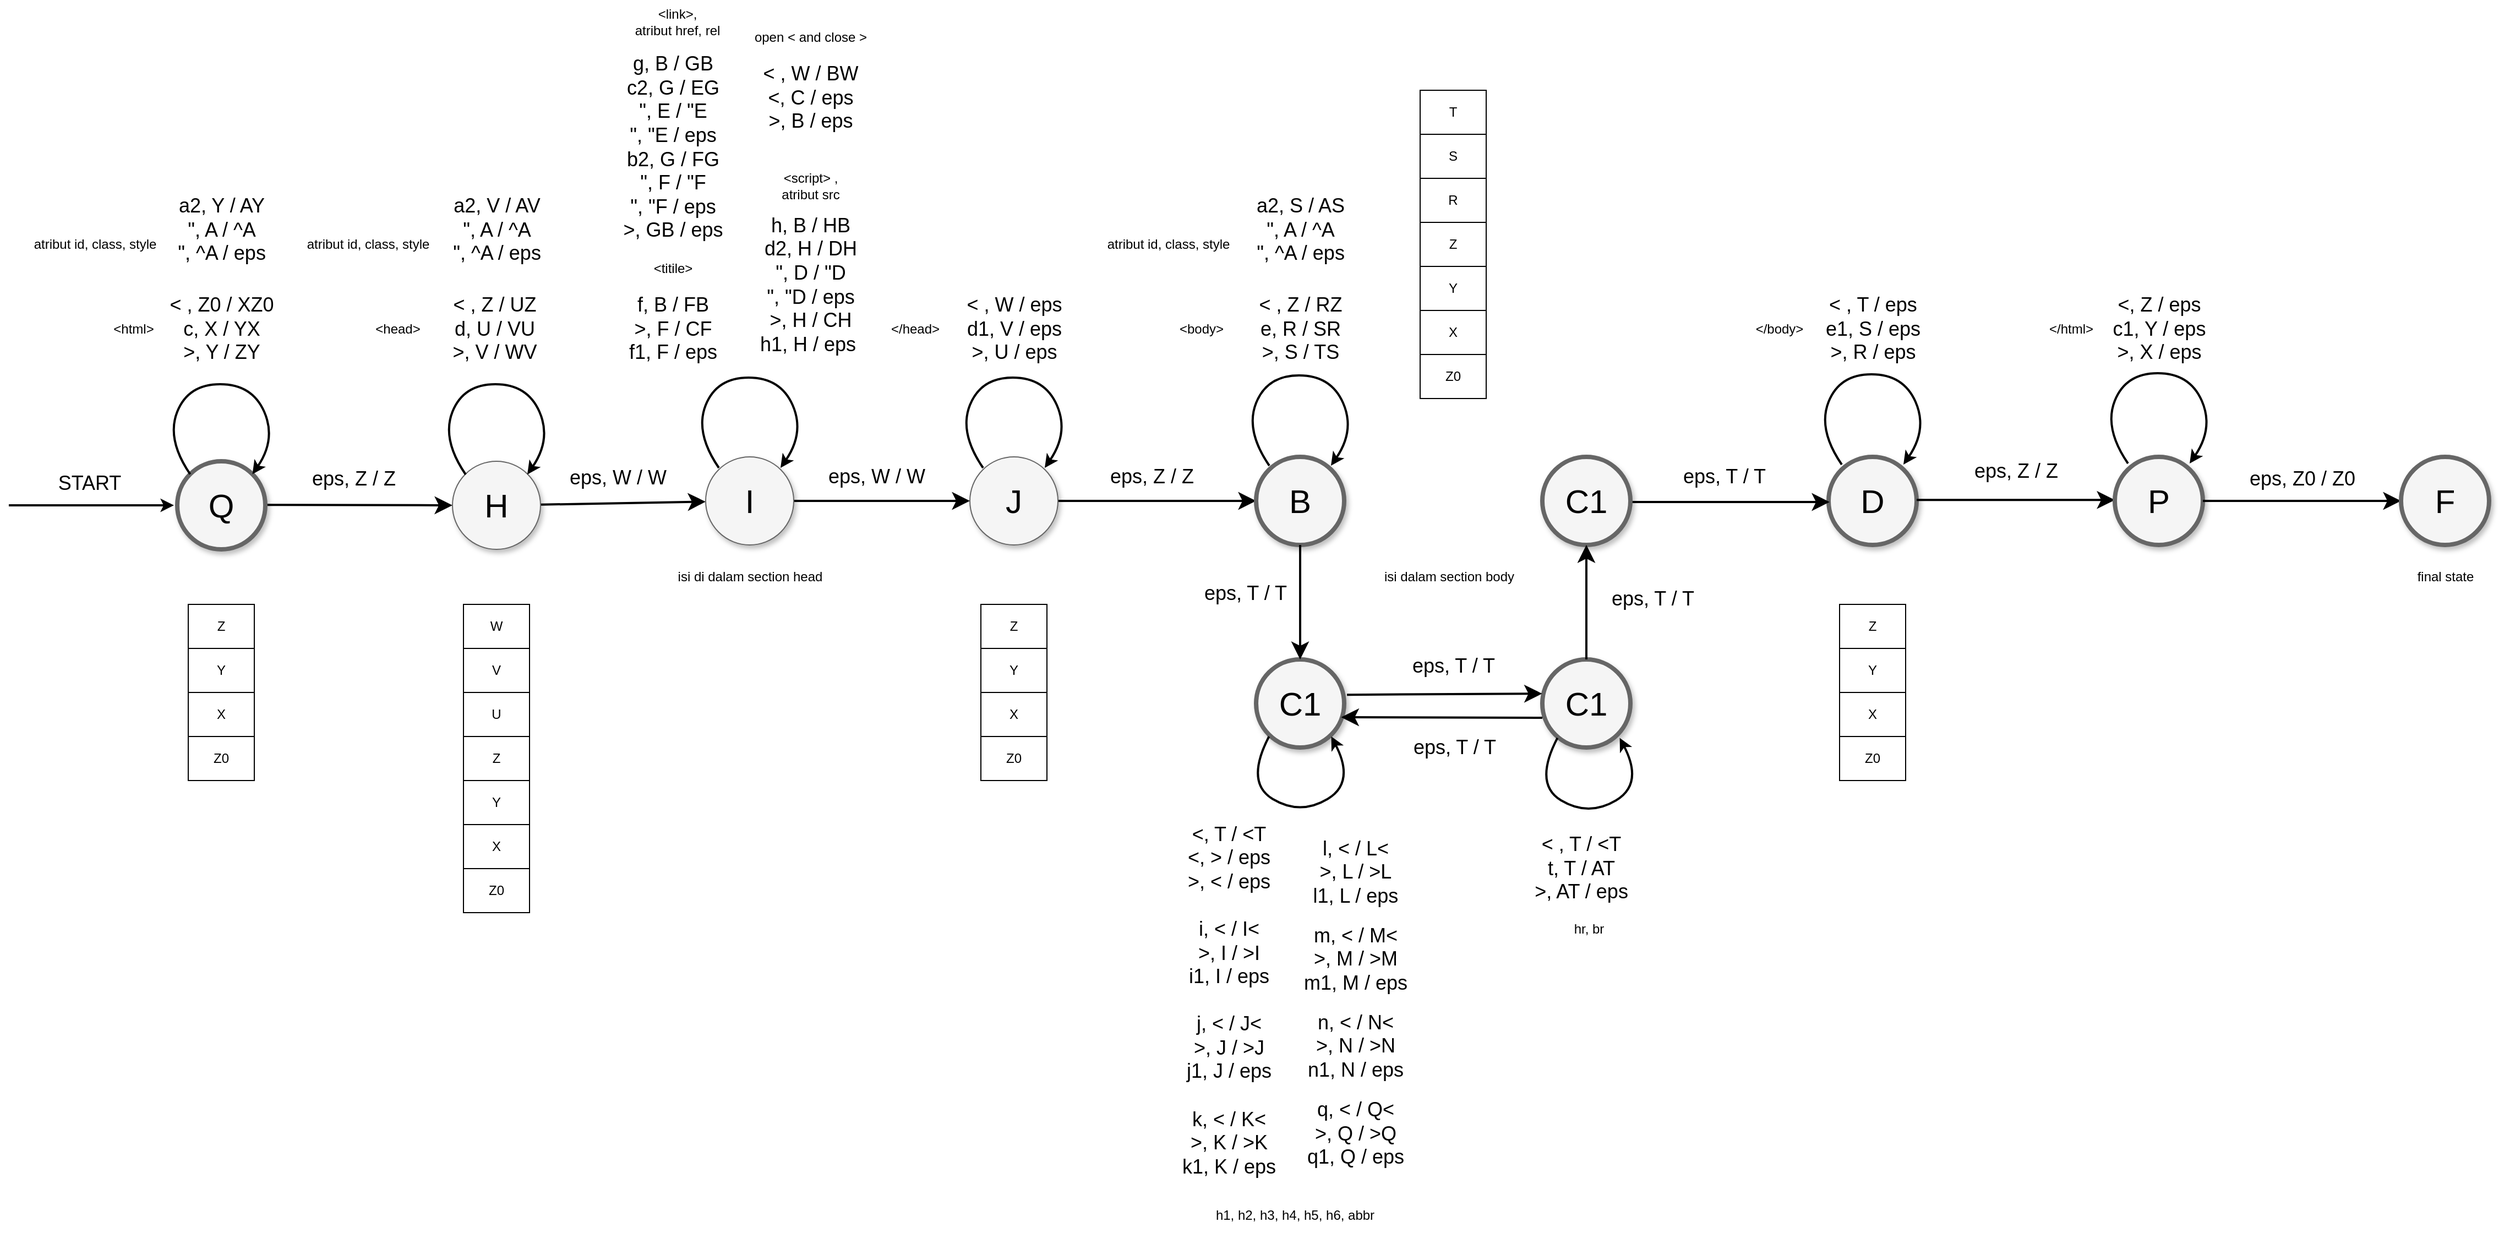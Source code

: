 <mxfile version="22.1.0" type="github">
  <diagram name="Page-1" id="ff44883e-f642-bcb2-894b-16b3d25a3f0b">
    <mxGraphModel dx="1750" dy="943" grid="1" gridSize="10" guides="1" tooltips="1" connect="1" arrows="1" fold="1" page="1" pageScale="1.5" pageWidth="1600" pageHeight="900" background="none" math="0" shadow="0">
      <root>
        <mxCell id="0" style=";html=1;" />
        <mxCell id="1" style=";html=1;" parent="0" />
        <mxCell id="f0bcc99304e6f5a-9" style="edgeStyle=none;curved=1;html=1;startSize=10;endArrow=classic;endFill=1;endSize=10;strokeColor=#000000;strokeWidth=2;fontSize=12;" parent="1" edge="1">
          <mxGeometry relative="1" as="geometry">
            <mxPoint x="250" y="609.6" as="sourcePoint" />
            <mxPoint x="420" y="610" as="targetPoint" />
          </mxGeometry>
        </mxCell>
        <mxCell id="f0bcc99304e6f5a-1" value="Q" style="ellipse;whiteSpace=wrap;html=1;rounded=0;shadow=1;strokeColor=#666666;strokeWidth=4;fontSize=30;align=center;fillColor=#f5f5f5;" parent="1" vertex="1">
          <mxGeometry x="170" y="570" width="80" height="80" as="geometry" />
        </mxCell>
        <mxCell id="f0bcc99304e6f5a-10" style="edgeStyle=none;curved=1;html=1;startSize=10;endFill=1;endSize=10;strokeWidth=2;fontSize=12;" parent="1" source="f0bcc99304e6f5a-2" target="f0bcc99304e6f5a-6" edge="1">
          <mxGeometry relative="1" as="geometry" />
        </mxCell>
        <mxCell id="f0bcc99304e6f5a-2" value="H" style="ellipse;whiteSpace=wrap;html=1;rounded=0;shadow=1;strokeColor=#666666;strokeWidth=1;fontSize=30;align=center;fillColor=#f5f5f5;" parent="1" vertex="1">
          <mxGeometry x="420" y="570" width="80" height="80" as="geometry" />
        </mxCell>
        <mxCell id="f0bcc99304e6f5a-15" style="edgeStyle=none;curved=1;html=1;startSize=10;endFill=1;endSize=10;strokeWidth=2;fontSize=12;" parent="1" source="f0bcc99304e6f5a-4" target="f0bcc99304e6f5a-8" edge="1">
          <mxGeometry relative="1" as="geometry" />
        </mxCell>
        <mxCell id="f0bcc99304e6f5a-4" value="J" style="ellipse;whiteSpace=wrap;html=1;rounded=0;shadow=1;strokeColor=#666666;strokeWidth=1;fontSize=30;align=center;fillColor=#f5f5f5;" parent="1" vertex="1">
          <mxGeometry x="890" y="566" width="80" height="80" as="geometry" />
        </mxCell>
        <mxCell id="f0bcc99304e6f5a-14" style="edgeStyle=none;curved=1;html=1;startSize=10;endFill=1;endSize=10;strokeWidth=2;fontSize=12;" parent="1" source="f0bcc99304e6f5a-6" target="f0bcc99304e6f5a-4" edge="1">
          <mxGeometry relative="1" as="geometry" />
        </mxCell>
        <mxCell id="f0bcc99304e6f5a-6" value="I" style="ellipse;whiteSpace=wrap;html=1;rounded=0;shadow=1;strokeColor=#666666;strokeWidth=1;fontSize=30;align=center;fillColor=#f5f5f5;" parent="1" vertex="1">
          <mxGeometry x="650" y="566" width="80" height="80" as="geometry" />
        </mxCell>
        <mxCell id="f0bcc99304e6f5a-8" value="B" style="ellipse;whiteSpace=wrap;html=1;rounded=0;shadow=1;strokeColor=#666666;strokeWidth=4;fontSize=30;align=center;fillColor=#f5f5f5;" parent="1" vertex="1">
          <mxGeometry x="1150" y="566" width="80" height="80" as="geometry" />
        </mxCell>
        <mxCell id="7lp6abT1Qti0XrOkf4eM-5" value="" style="endArrow=classic;html=1;rounded=0;strokeWidth=2;" parent="1" edge="1">
          <mxGeometry width="50" height="50" relative="1" as="geometry">
            <mxPoint x="17" y="610" as="sourcePoint" />
            <mxPoint x="167" y="610" as="targetPoint" />
          </mxGeometry>
        </mxCell>
        <mxCell id="7lp6abT1Qti0XrOkf4eM-7" value="START" style="text;html=1;align=center;verticalAlign=middle;resizable=0;points=[];autosize=1;strokeColor=none;fillColor=none;strokeWidth=6;perimeterSpacing=0;fontSize=18;" parent="1" vertex="1">
          <mxGeometry x="50" y="570" width="80" height="40" as="geometry" />
        </mxCell>
        <mxCell id="7lp6abT1Qti0XrOkf4eM-8" value="&amp;lt;html&amp;gt;" style="text;html=1;align=center;verticalAlign=middle;resizable=0;points=[];autosize=1;strokeColor=none;fillColor=none;" parent="1" vertex="1">
          <mxGeometry x="100" y="435" width="60" height="30" as="geometry" />
        </mxCell>
        <mxCell id="7lp6abT1Qti0XrOkf4eM-11" value="" style="curved=1;endArrow=classic;html=1;rounded=0;exitX=0;exitY=0;exitDx=0;exitDy=0;entryX=1;entryY=0;entryDx=0;entryDy=0;strokeWidth=2;" parent="1" source="f0bcc99304e6f5a-1" target="f0bcc99304e6f5a-1" edge="1">
          <mxGeometry width="50" height="50" relative="1" as="geometry">
            <mxPoint x="170" y="570" as="sourcePoint" />
            <mxPoint x="260" y="560" as="targetPoint" />
            <Array as="points">
              <mxPoint x="160" y="550" />
              <mxPoint x="180" y="500" />
              <mxPoint x="238" y="500" />
              <mxPoint x="260" y="550" />
            </Array>
          </mxGeometry>
        </mxCell>
        <mxCell id="7lp6abT1Qti0XrOkf4eM-12" value="&amp;lt; , Z0 / XZ0&lt;br style=&quot;font-size: 18px;&quot;&gt;c, X / YX&lt;br style=&quot;font-size: 18px;&quot;&gt;&amp;gt;, Y / ZY" style="text;html=1;align=center;verticalAlign=middle;resizable=0;points=[];autosize=1;strokeColor=none;fillColor=none;fontSize=18;strokeWidth=2;" parent="1" vertex="1">
          <mxGeometry x="150" y="410" width="120" height="80" as="geometry" />
        </mxCell>
        <mxCell id="7lp6abT1Qti0XrOkf4eM-13" value="eps, Z / Z" style="text;html=1;align=center;verticalAlign=middle;resizable=0;points=[];autosize=1;strokeColor=none;fillColor=none;strokeWidth=2;fontSize=18;" parent="1" vertex="1">
          <mxGeometry x="280" y="566" width="100" height="40" as="geometry" />
        </mxCell>
        <mxCell id="7lp6abT1Qti0XrOkf4eM-14" value="&amp;lt;head&amp;gt;" style="text;html=1;align=center;verticalAlign=middle;resizable=0;points=[];autosize=1;strokeColor=none;fillColor=none;" parent="1" vertex="1">
          <mxGeometry x="340" y="435" width="60" height="30" as="geometry" />
        </mxCell>
        <mxCell id="7lp6abT1Qti0XrOkf4eM-15" value="&amp;lt;/head&amp;gt;" style="text;html=1;align=center;verticalAlign=middle;resizable=0;points=[];autosize=1;strokeColor=none;fillColor=none;" parent="1" vertex="1">
          <mxGeometry x="805" y="435" width="70" height="30" as="geometry" />
        </mxCell>
        <mxCell id="7lp6abT1Qti0XrOkf4eM-16" value="isi di dalam section head" style="text;html=1;align=center;verticalAlign=middle;resizable=0;points=[];autosize=1;strokeColor=none;fillColor=none;" parent="1" vertex="1">
          <mxGeometry x="615" y="660" width="150" height="30" as="geometry" />
        </mxCell>
        <mxCell id="7lp6abT1Qti0XrOkf4eM-17" value="&amp;lt;body&amp;gt;" style="text;html=1;align=center;verticalAlign=middle;resizable=0;points=[];autosize=1;strokeColor=none;fillColor=none;" parent="1" vertex="1">
          <mxGeometry x="1070" y="435" width="60" height="30" as="geometry" />
        </mxCell>
        <mxCell id="7lp6abT1Qti0XrOkf4eM-18" value="C1" style="ellipse;whiteSpace=wrap;html=1;rounded=0;shadow=1;strokeColor=#666666;strokeWidth=4;fontSize=30;align=center;fillColor=#f5f5f5;" parent="1" vertex="1">
          <mxGeometry x="1150" y="750" width="80" height="80" as="geometry" />
        </mxCell>
        <mxCell id="7lp6abT1Qti0XrOkf4eM-19" style="edgeStyle=none;curved=1;html=1;startSize=10;endFill=1;endSize=10;strokeWidth=2;fontSize=12;exitX=0.5;exitY=1;exitDx=0;exitDy=0;" parent="1" edge="1" target="7lp6abT1Qti0XrOkf4eM-18" source="f0bcc99304e6f5a-8">
          <mxGeometry relative="1" as="geometry">
            <mxPoint x="1230" y="608.46" as="sourcePoint" />
            <mxPoint x="1410" y="608.46" as="targetPoint" />
          </mxGeometry>
        </mxCell>
        <mxCell id="7lp6abT1Qti0XrOkf4eM-20" value="isi dalam section body" style="text;html=1;align=center;verticalAlign=middle;resizable=0;points=[];autosize=1;strokeColor=none;fillColor=none;" parent="1" vertex="1">
          <mxGeometry x="1255" y="660" width="140" height="30" as="geometry" />
        </mxCell>
        <mxCell id="7lp6abT1Qti0XrOkf4eM-21" value="D" style="ellipse;whiteSpace=wrap;html=1;rounded=0;shadow=1;strokeColor=#666666;strokeWidth=4;fontSize=30;align=center;fillColor=#f5f5f5;" parent="1" vertex="1">
          <mxGeometry x="1670" y="566" width="80" height="80" as="geometry" />
        </mxCell>
        <mxCell id="7lp6abT1Qti0XrOkf4eM-22" style="edgeStyle=none;curved=1;html=1;startSize=10;endFill=1;endSize=10;strokeWidth=2;fontSize=12;" parent="1" edge="1">
          <mxGeometry relative="1" as="geometry">
            <mxPoint x="1491" y="607" as="sourcePoint" />
            <mxPoint x="1671" y="607" as="targetPoint" />
          </mxGeometry>
        </mxCell>
        <mxCell id="7lp6abT1Qti0XrOkf4eM-23" value="&amp;lt;/body&amp;gt;" style="text;html=1;align=center;verticalAlign=middle;resizable=0;points=[];autosize=1;strokeColor=none;fillColor=none;" parent="1" vertex="1">
          <mxGeometry x="1590" y="435" width="70" height="30" as="geometry" />
        </mxCell>
        <mxCell id="7lp6abT1Qti0XrOkf4eM-24" style="edgeStyle=none;curved=1;html=1;startSize=10;endFill=1;endSize=10;strokeWidth=2;fontSize=12;" parent="1" edge="1">
          <mxGeometry relative="1" as="geometry">
            <mxPoint x="1750" y="605.17" as="sourcePoint" />
            <mxPoint x="1930" y="605.17" as="targetPoint" />
          </mxGeometry>
        </mxCell>
        <mxCell id="7lp6abT1Qti0XrOkf4eM-25" value="P" style="ellipse;whiteSpace=wrap;html=1;rounded=0;shadow=1;strokeColor=#666666;strokeWidth=4;fontSize=30;align=center;fillColor=#f5f5f5;" parent="1" vertex="1">
          <mxGeometry x="1930" y="566" width="80" height="80" as="geometry" />
        </mxCell>
        <mxCell id="7lp6abT1Qti0XrOkf4eM-26" value="&amp;lt;/html&amp;gt;" style="text;html=1;align=center;verticalAlign=middle;resizable=0;points=[];autosize=1;strokeColor=none;fillColor=none;" parent="1" vertex="1">
          <mxGeometry x="1860" y="435" width="60" height="30" as="geometry" />
        </mxCell>
        <mxCell id="7lp6abT1Qti0XrOkf4eM-27" style="edgeStyle=none;curved=1;html=1;startSize=10;endFill=1;endSize=10;strokeWidth=2;fontSize=12;" parent="1" edge="1">
          <mxGeometry relative="1" as="geometry">
            <mxPoint x="2010" y="606" as="sourcePoint" />
            <mxPoint x="2190" y="606" as="targetPoint" />
          </mxGeometry>
        </mxCell>
        <mxCell id="7lp6abT1Qti0XrOkf4eM-28" value="F" style="ellipse;whiteSpace=wrap;html=1;rounded=0;shadow=1;strokeColor=#666666;strokeWidth=4;fontSize=30;align=center;fillColor=#f5f5f5;" parent="1" vertex="1">
          <mxGeometry x="2190" y="566" width="80" height="80" as="geometry" />
        </mxCell>
        <mxCell id="7lp6abT1Qti0XrOkf4eM-29" value="final state" style="text;html=1;align=center;verticalAlign=middle;resizable=0;points=[];autosize=1;strokeColor=none;fillColor=none;" parent="1" vertex="1">
          <mxGeometry x="2195" y="660" width="70" height="30" as="geometry" />
        </mxCell>
        <mxCell id="7lp6abT1Qti0XrOkf4eM-30" value="" style="curved=1;endArrow=classic;html=1;rounded=0;exitX=0;exitY=0;exitDx=0;exitDy=0;entryX=1;entryY=0;entryDx=0;entryDy=0;strokeWidth=2;" parent="1" edge="1">
          <mxGeometry width="50" height="50" relative="1" as="geometry">
            <mxPoint x="1942" y="572" as="sourcePoint" />
            <mxPoint x="1998" y="572" as="targetPoint" />
            <Array as="points">
              <mxPoint x="1920" y="540" />
              <mxPoint x="1940" y="490" />
              <mxPoint x="1998" y="490" />
              <mxPoint x="2020" y="540" />
            </Array>
          </mxGeometry>
        </mxCell>
        <mxCell id="7lp6abT1Qti0XrOkf4eM-31" value="&amp;lt;, Z / eps&lt;br&gt;c1, Y / eps&lt;br&gt;&amp;gt;, X / eps" style="text;html=1;align=center;verticalAlign=middle;resizable=0;points=[];autosize=1;strokeColor=none;fillColor=none;fontSize=18;strokeWidth=2;" parent="1" vertex="1">
          <mxGeometry x="1915" y="410" width="110" height="80" as="geometry" />
        </mxCell>
        <mxCell id="7lp6abT1Qti0XrOkf4eM-32" value="eps, Z0 / Z0" style="text;html=1;align=center;verticalAlign=middle;resizable=0;points=[];autosize=1;strokeColor=none;fillColor=none;strokeWidth=2;fontSize=18;" parent="1" vertex="1">
          <mxGeometry x="2040" y="566" width="120" height="40" as="geometry" />
        </mxCell>
        <mxCell id="7lp6abT1Qti0XrOkf4eM-33" value="" style="curved=1;endArrow=classic;html=1;rounded=0;exitX=0;exitY=0;exitDx=0;exitDy=0;entryX=1;entryY=0;entryDx=0;entryDy=0;strokeWidth=2;" parent="1" edge="1">
          <mxGeometry width="50" height="50" relative="1" as="geometry">
            <mxPoint x="432" y="582" as="sourcePoint" />
            <mxPoint x="488" y="582" as="targetPoint" />
            <Array as="points">
              <mxPoint x="410" y="550" />
              <mxPoint x="430" y="500" />
              <mxPoint x="488" y="500" />
              <mxPoint x="510" y="550" />
            </Array>
          </mxGeometry>
        </mxCell>
        <mxCell id="7lp6abT1Qti0XrOkf4eM-34" value="" style="curved=1;endArrow=classic;html=1;rounded=0;exitX=0;exitY=0;exitDx=0;exitDy=0;entryX=1;entryY=0;entryDx=0;entryDy=0;strokeWidth=2;" parent="1" edge="1">
          <mxGeometry width="50" height="50" relative="1" as="geometry">
            <mxPoint x="662" y="576" as="sourcePoint" />
            <mxPoint x="718" y="576" as="targetPoint" />
            <Array as="points">
              <mxPoint x="640" y="544" />
              <mxPoint x="660" y="494" />
              <mxPoint x="718" y="494" />
              <mxPoint x="740" y="544" />
            </Array>
          </mxGeometry>
        </mxCell>
        <mxCell id="7lp6abT1Qti0XrOkf4eM-35" value="" style="curved=1;endArrow=classic;html=1;rounded=0;exitX=0;exitY=0;exitDx=0;exitDy=0;entryX=1;entryY=0;entryDx=0;entryDy=0;strokeWidth=2;" parent="1" edge="1">
          <mxGeometry width="50" height="50" relative="1" as="geometry">
            <mxPoint x="902" y="576" as="sourcePoint" />
            <mxPoint x="958" y="576" as="targetPoint" />
            <Array as="points">
              <mxPoint x="880" y="544" />
              <mxPoint x="900" y="494" />
              <mxPoint x="958" y="494" />
              <mxPoint x="980" y="544" />
            </Array>
          </mxGeometry>
        </mxCell>
        <mxCell id="7lp6abT1Qti0XrOkf4eM-36" value="" style="curved=1;endArrow=classic;html=1;rounded=0;exitX=0;exitY=0;exitDx=0;exitDy=0;entryX=1;entryY=0;entryDx=0;entryDy=0;strokeWidth=2;" parent="1" edge="1">
          <mxGeometry width="50" height="50" relative="1" as="geometry">
            <mxPoint x="1162" y="574" as="sourcePoint" />
            <mxPoint x="1218" y="574" as="targetPoint" />
            <Array as="points">
              <mxPoint x="1140" y="542" />
              <mxPoint x="1160" y="492" />
              <mxPoint x="1218" y="492" />
              <mxPoint x="1240" y="542" />
            </Array>
          </mxGeometry>
        </mxCell>
        <mxCell id="7lp6abT1Qti0XrOkf4eM-37" value="" style="curved=1;endArrow=classic;html=1;rounded=0;strokeWidth=2;verticalAlign=middle;exitX=0;exitY=1;exitDx=0;exitDy=0;entryX=1;entryY=1;entryDx=0;entryDy=0;" parent="1" edge="1">
          <mxGeometry width="50" height="50" relative="1" as="geometry">
            <mxPoint x="1161.716" y="820.004" as="sourcePoint" />
            <mxPoint x="1218.284" y="820.004" as="targetPoint" />
            <Array as="points">
              <mxPoint x="1140" y="861.72" />
              <mxPoint x="1190" y="891.72" />
              <mxPoint x="1240" y="861.72" />
            </Array>
          </mxGeometry>
        </mxCell>
        <mxCell id="7lp6abT1Qti0XrOkf4eM-38" value="" style="curved=1;endArrow=classic;html=1;rounded=0;exitX=0;exitY=0;exitDx=0;exitDy=0;entryX=1;entryY=0;entryDx=0;entryDy=0;strokeWidth=2;" parent="1" edge="1">
          <mxGeometry width="50" height="50" relative="1" as="geometry">
            <mxPoint x="1682" y="573" as="sourcePoint" />
            <mxPoint x="1738" y="573" as="targetPoint" />
            <Array as="points">
              <mxPoint x="1660" y="541" />
              <mxPoint x="1680" y="491" />
              <mxPoint x="1738" y="491" />
              <mxPoint x="1760" y="541" />
            </Array>
          </mxGeometry>
        </mxCell>
        <mxCell id="7lp6abT1Qti0XrOkf4eM-39" value="&amp;lt; , Z / UZ&lt;br style=&quot;font-size: 18px;&quot;&gt;d, U / VU&lt;br style=&quot;font-size: 18px;&quot;&gt;&amp;gt;, V / WV" style="text;html=1;align=center;verticalAlign=middle;resizable=0;points=[];autosize=1;strokeColor=none;fillColor=none;fontSize=18;strokeWidth=2;" parent="1" vertex="1">
          <mxGeometry x="408" y="410" width="100" height="80" as="geometry" />
        </mxCell>
        <mxCell id="7lp6abT1Qti0XrOkf4eM-40" value="&amp;lt; , W / eps&lt;br style=&quot;border-color: var(--border-color);&quot;&gt;d1, V / eps&lt;br style=&quot;border-color: var(--border-color);&quot;&gt;&amp;gt;, U / eps" style="text;html=1;align=center;verticalAlign=middle;resizable=0;points=[];autosize=1;strokeColor=none;fillColor=none;fontSize=18;strokeWidth=2;" parent="1" vertex="1">
          <mxGeometry x="875" y="410" width="110" height="80" as="geometry" />
        </mxCell>
        <mxCell id="7lp6abT1Qti0XrOkf4eM-41" value="" style="shape=table;startSize=0;container=1;collapsible=0;childLayout=tableLayout;" parent="1" vertex="1">
          <mxGeometry x="180" y="700" width="60" height="160" as="geometry" />
        </mxCell>
        <mxCell id="7lp6abT1Qti0XrOkf4eM-42" value="" style="shape=tableRow;horizontal=0;startSize=0;swimlaneHead=0;swimlaneBody=0;strokeColor=inherit;top=0;left=0;bottom=0;right=0;collapsible=0;dropTarget=0;fillColor=none;points=[[0,0.5],[1,0.5]];portConstraint=eastwest;" parent="7lp6abT1Qti0XrOkf4eM-41" vertex="1">
          <mxGeometry width="60" height="40" as="geometry" />
        </mxCell>
        <mxCell id="7lp6abT1Qti0XrOkf4eM-43" value="Z" style="shape=partialRectangle;html=1;whiteSpace=wrap;connectable=0;strokeColor=inherit;overflow=hidden;fillColor=none;top=0;left=0;bottom=0;right=0;pointerEvents=1;" parent="7lp6abT1Qti0XrOkf4eM-42" vertex="1">
          <mxGeometry width="60" height="40" as="geometry">
            <mxRectangle width="60" height="40" as="alternateBounds" />
          </mxGeometry>
        </mxCell>
        <mxCell id="7lp6abT1Qti0XrOkf4eM-44" value="" style="shape=tableRow;horizontal=0;startSize=0;swimlaneHead=0;swimlaneBody=0;strokeColor=inherit;top=0;left=0;bottom=0;right=0;collapsible=0;dropTarget=0;fillColor=none;points=[[0,0.5],[1,0.5]];portConstraint=eastwest;" parent="7lp6abT1Qti0XrOkf4eM-41" vertex="1">
          <mxGeometry y="40" width="60" height="40" as="geometry" />
        </mxCell>
        <mxCell id="7lp6abT1Qti0XrOkf4eM-45" value="Y" style="shape=partialRectangle;html=1;whiteSpace=wrap;connectable=0;strokeColor=inherit;overflow=hidden;fillColor=none;top=0;left=0;bottom=0;right=0;pointerEvents=1;" parent="7lp6abT1Qti0XrOkf4eM-44" vertex="1">
          <mxGeometry width="60" height="40" as="geometry">
            <mxRectangle width="60" height="40" as="alternateBounds" />
          </mxGeometry>
        </mxCell>
        <mxCell id="7lp6abT1Qti0XrOkf4eM-46" value="" style="shape=tableRow;horizontal=0;startSize=0;swimlaneHead=0;swimlaneBody=0;strokeColor=inherit;top=0;left=0;bottom=0;right=0;collapsible=0;dropTarget=0;fillColor=none;points=[[0,0.5],[1,0.5]];portConstraint=eastwest;" parent="7lp6abT1Qti0XrOkf4eM-41" vertex="1">
          <mxGeometry y="80" width="60" height="40" as="geometry" />
        </mxCell>
        <mxCell id="7lp6abT1Qti0XrOkf4eM-47" value="X" style="shape=partialRectangle;html=1;whiteSpace=wrap;connectable=0;strokeColor=inherit;overflow=hidden;fillColor=none;top=0;left=0;bottom=0;right=0;pointerEvents=1;" parent="7lp6abT1Qti0XrOkf4eM-46" vertex="1">
          <mxGeometry width="60" height="40" as="geometry">
            <mxRectangle width="60" height="40" as="alternateBounds" />
          </mxGeometry>
        </mxCell>
        <mxCell id="7lp6abT1Qti0XrOkf4eM-48" value="" style="shape=tableRow;horizontal=0;startSize=0;swimlaneHead=0;swimlaneBody=0;strokeColor=inherit;top=0;left=0;bottom=0;right=0;collapsible=0;dropTarget=0;fillColor=none;points=[[0,0.5],[1,0.5]];portConstraint=eastwest;" parent="7lp6abT1Qti0XrOkf4eM-41" vertex="1">
          <mxGeometry y="120" width="60" height="40" as="geometry" />
        </mxCell>
        <mxCell id="7lp6abT1Qti0XrOkf4eM-49" value="Z0" style="shape=partialRectangle;html=1;whiteSpace=wrap;connectable=0;strokeColor=inherit;overflow=hidden;fillColor=none;top=0;left=0;bottom=0;right=0;pointerEvents=1;" parent="7lp6abT1Qti0XrOkf4eM-48" vertex="1">
          <mxGeometry width="60" height="40" as="geometry">
            <mxRectangle width="60" height="40" as="alternateBounds" />
          </mxGeometry>
        </mxCell>
        <mxCell id="7lp6abT1Qti0XrOkf4eM-50" value="" style="shape=table;startSize=0;container=1;collapsible=0;childLayout=tableLayout;" parent="1" vertex="1">
          <mxGeometry x="430" y="700" width="60" height="280" as="geometry" />
        </mxCell>
        <mxCell id="7lp6abT1Qti0XrOkf4eM-51" value="" style="shape=tableRow;horizontal=0;startSize=0;swimlaneHead=0;swimlaneBody=0;strokeColor=inherit;top=0;left=0;bottom=0;right=0;collapsible=0;dropTarget=0;fillColor=none;points=[[0,0.5],[1,0.5]];portConstraint=eastwest;" parent="7lp6abT1Qti0XrOkf4eM-50" vertex="1">
          <mxGeometry width="60" height="40" as="geometry" />
        </mxCell>
        <mxCell id="7lp6abT1Qti0XrOkf4eM-52" value="W" style="shape=partialRectangle;html=1;whiteSpace=wrap;connectable=0;strokeColor=inherit;overflow=hidden;fillColor=none;top=0;left=0;bottom=0;right=0;pointerEvents=1;" parent="7lp6abT1Qti0XrOkf4eM-51" vertex="1">
          <mxGeometry width="60" height="40" as="geometry">
            <mxRectangle width="60" height="40" as="alternateBounds" />
          </mxGeometry>
        </mxCell>
        <mxCell id="7lp6abT1Qti0XrOkf4eM-53" value="" style="shape=tableRow;horizontal=0;startSize=0;swimlaneHead=0;swimlaneBody=0;strokeColor=inherit;top=0;left=0;bottom=0;right=0;collapsible=0;dropTarget=0;fillColor=none;points=[[0,0.5],[1,0.5]];portConstraint=eastwest;" parent="7lp6abT1Qti0XrOkf4eM-50" vertex="1">
          <mxGeometry y="40" width="60" height="40" as="geometry" />
        </mxCell>
        <mxCell id="7lp6abT1Qti0XrOkf4eM-54" value="V" style="shape=partialRectangle;html=1;whiteSpace=wrap;connectable=0;strokeColor=inherit;overflow=hidden;fillColor=none;top=0;left=0;bottom=0;right=0;pointerEvents=1;" parent="7lp6abT1Qti0XrOkf4eM-53" vertex="1">
          <mxGeometry width="60" height="40" as="geometry">
            <mxRectangle width="60" height="40" as="alternateBounds" />
          </mxGeometry>
        </mxCell>
        <mxCell id="7lp6abT1Qti0XrOkf4eM-55" value="" style="shape=tableRow;horizontal=0;startSize=0;swimlaneHead=0;swimlaneBody=0;strokeColor=inherit;top=0;left=0;bottom=0;right=0;collapsible=0;dropTarget=0;fillColor=none;points=[[0,0.5],[1,0.5]];portConstraint=eastwest;" parent="7lp6abT1Qti0XrOkf4eM-50" vertex="1">
          <mxGeometry y="80" width="60" height="40" as="geometry" />
        </mxCell>
        <mxCell id="7lp6abT1Qti0XrOkf4eM-56" value="U" style="shape=partialRectangle;html=1;whiteSpace=wrap;connectable=0;strokeColor=inherit;overflow=hidden;fillColor=none;top=0;left=0;bottom=0;right=0;pointerEvents=1;" parent="7lp6abT1Qti0XrOkf4eM-55" vertex="1">
          <mxGeometry width="60" height="40" as="geometry">
            <mxRectangle width="60" height="40" as="alternateBounds" />
          </mxGeometry>
        </mxCell>
        <mxCell id="7lp6abT1Qti0XrOkf4eM-57" value="" style="shape=tableRow;horizontal=0;startSize=0;swimlaneHead=0;swimlaneBody=0;strokeColor=inherit;top=0;left=0;bottom=0;right=0;collapsible=0;dropTarget=0;fillColor=none;points=[[0,0.5],[1,0.5]];portConstraint=eastwest;" parent="7lp6abT1Qti0XrOkf4eM-50" vertex="1">
          <mxGeometry y="120" width="60" height="40" as="geometry" />
        </mxCell>
        <mxCell id="7lp6abT1Qti0XrOkf4eM-58" value="Z" style="shape=partialRectangle;html=1;whiteSpace=wrap;connectable=0;strokeColor=inherit;overflow=hidden;fillColor=none;top=0;left=0;bottom=0;right=0;pointerEvents=1;" parent="7lp6abT1Qti0XrOkf4eM-57" vertex="1">
          <mxGeometry width="60" height="40" as="geometry">
            <mxRectangle width="60" height="40" as="alternateBounds" />
          </mxGeometry>
        </mxCell>
        <mxCell id="7lp6abT1Qti0XrOkf4eM-59" value="" style="shape=tableRow;horizontal=0;startSize=0;swimlaneHead=0;swimlaneBody=0;strokeColor=inherit;top=0;left=0;bottom=0;right=0;collapsible=0;dropTarget=0;fillColor=none;points=[[0,0.5],[1,0.5]];portConstraint=eastwest;" parent="7lp6abT1Qti0XrOkf4eM-50" vertex="1">
          <mxGeometry y="160" width="60" height="40" as="geometry" />
        </mxCell>
        <mxCell id="7lp6abT1Qti0XrOkf4eM-60" value="Y" style="shape=partialRectangle;html=1;whiteSpace=wrap;connectable=0;strokeColor=inherit;overflow=hidden;fillColor=none;top=0;left=0;bottom=0;right=0;pointerEvents=1;" parent="7lp6abT1Qti0XrOkf4eM-59" vertex="1">
          <mxGeometry width="60" height="40" as="geometry">
            <mxRectangle width="60" height="40" as="alternateBounds" />
          </mxGeometry>
        </mxCell>
        <mxCell id="7lp6abT1Qti0XrOkf4eM-61" value="" style="shape=tableRow;horizontal=0;startSize=0;swimlaneHead=0;swimlaneBody=0;strokeColor=inherit;top=0;left=0;bottom=0;right=0;collapsible=0;dropTarget=0;fillColor=none;points=[[0,0.5],[1,0.5]];portConstraint=eastwest;" parent="7lp6abT1Qti0XrOkf4eM-50" vertex="1">
          <mxGeometry y="200" width="60" height="40" as="geometry" />
        </mxCell>
        <mxCell id="7lp6abT1Qti0XrOkf4eM-62" value="X" style="shape=partialRectangle;html=1;whiteSpace=wrap;connectable=0;strokeColor=inherit;overflow=hidden;fillColor=none;top=0;left=0;bottom=0;right=0;pointerEvents=1;" parent="7lp6abT1Qti0XrOkf4eM-61" vertex="1">
          <mxGeometry width="60" height="40" as="geometry">
            <mxRectangle width="60" height="40" as="alternateBounds" />
          </mxGeometry>
        </mxCell>
        <mxCell id="7lp6abT1Qti0XrOkf4eM-63" value="" style="shape=tableRow;horizontal=0;startSize=0;swimlaneHead=0;swimlaneBody=0;strokeColor=inherit;top=0;left=0;bottom=0;right=0;collapsible=0;dropTarget=0;fillColor=none;points=[[0,0.5],[1,0.5]];portConstraint=eastwest;" parent="7lp6abT1Qti0XrOkf4eM-50" vertex="1">
          <mxGeometry y="240" width="60" height="40" as="geometry" />
        </mxCell>
        <mxCell id="7lp6abT1Qti0XrOkf4eM-64" value="Z0" style="shape=partialRectangle;html=1;whiteSpace=wrap;connectable=0;strokeColor=inherit;overflow=hidden;fillColor=none;top=0;left=0;bottom=0;right=0;pointerEvents=1;" parent="7lp6abT1Qti0XrOkf4eM-63" vertex="1">
          <mxGeometry width="60" height="40" as="geometry">
            <mxRectangle width="60" height="40" as="alternateBounds" />
          </mxGeometry>
        </mxCell>
        <mxCell id="7lp6abT1Qti0XrOkf4eM-65" value="" style="shape=table;startSize=0;container=1;collapsible=0;childLayout=tableLayout;" parent="1" vertex="1">
          <mxGeometry x="900" y="700" width="60" height="160" as="geometry" />
        </mxCell>
        <mxCell id="7lp6abT1Qti0XrOkf4eM-66" value="" style="shape=tableRow;horizontal=0;startSize=0;swimlaneHead=0;swimlaneBody=0;strokeColor=inherit;top=0;left=0;bottom=0;right=0;collapsible=0;dropTarget=0;fillColor=none;points=[[0,0.5],[1,0.5]];portConstraint=eastwest;" parent="7lp6abT1Qti0XrOkf4eM-65" vertex="1">
          <mxGeometry width="60" height="40" as="geometry" />
        </mxCell>
        <mxCell id="7lp6abT1Qti0XrOkf4eM-67" value="Z" style="shape=partialRectangle;html=1;whiteSpace=wrap;connectable=0;strokeColor=inherit;overflow=hidden;fillColor=none;top=0;left=0;bottom=0;right=0;pointerEvents=1;" parent="7lp6abT1Qti0XrOkf4eM-66" vertex="1">
          <mxGeometry width="60" height="40" as="geometry">
            <mxRectangle width="60" height="40" as="alternateBounds" />
          </mxGeometry>
        </mxCell>
        <mxCell id="7lp6abT1Qti0XrOkf4eM-68" value="" style="shape=tableRow;horizontal=0;startSize=0;swimlaneHead=0;swimlaneBody=0;strokeColor=inherit;top=0;left=0;bottom=0;right=0;collapsible=0;dropTarget=0;fillColor=none;points=[[0,0.5],[1,0.5]];portConstraint=eastwest;" parent="7lp6abT1Qti0XrOkf4eM-65" vertex="1">
          <mxGeometry y="40" width="60" height="40" as="geometry" />
        </mxCell>
        <mxCell id="7lp6abT1Qti0XrOkf4eM-69" value="Y" style="shape=partialRectangle;html=1;whiteSpace=wrap;connectable=0;strokeColor=inherit;overflow=hidden;fillColor=none;top=0;left=0;bottom=0;right=0;pointerEvents=1;" parent="7lp6abT1Qti0XrOkf4eM-68" vertex="1">
          <mxGeometry width="60" height="40" as="geometry">
            <mxRectangle width="60" height="40" as="alternateBounds" />
          </mxGeometry>
        </mxCell>
        <mxCell id="7lp6abT1Qti0XrOkf4eM-70" value="" style="shape=tableRow;horizontal=0;startSize=0;swimlaneHead=0;swimlaneBody=0;strokeColor=inherit;top=0;left=0;bottom=0;right=0;collapsible=0;dropTarget=0;fillColor=none;points=[[0,0.5],[1,0.5]];portConstraint=eastwest;" parent="7lp6abT1Qti0XrOkf4eM-65" vertex="1">
          <mxGeometry y="80" width="60" height="40" as="geometry" />
        </mxCell>
        <mxCell id="7lp6abT1Qti0XrOkf4eM-71" value="X" style="shape=partialRectangle;html=1;whiteSpace=wrap;connectable=0;strokeColor=inherit;overflow=hidden;fillColor=none;top=0;left=0;bottom=0;right=0;pointerEvents=1;" parent="7lp6abT1Qti0XrOkf4eM-70" vertex="1">
          <mxGeometry width="60" height="40" as="geometry">
            <mxRectangle width="60" height="40" as="alternateBounds" />
          </mxGeometry>
        </mxCell>
        <mxCell id="7lp6abT1Qti0XrOkf4eM-72" value="" style="shape=tableRow;horizontal=0;startSize=0;swimlaneHead=0;swimlaneBody=0;strokeColor=inherit;top=0;left=0;bottom=0;right=0;collapsible=0;dropTarget=0;fillColor=none;points=[[0,0.5],[1,0.5]];portConstraint=eastwest;" parent="7lp6abT1Qti0XrOkf4eM-65" vertex="1">
          <mxGeometry y="120" width="60" height="40" as="geometry" />
        </mxCell>
        <mxCell id="7lp6abT1Qti0XrOkf4eM-73" value="Z0" style="shape=partialRectangle;html=1;whiteSpace=wrap;connectable=0;strokeColor=inherit;overflow=hidden;fillColor=none;top=0;left=0;bottom=0;right=0;pointerEvents=1;" parent="7lp6abT1Qti0XrOkf4eM-72" vertex="1">
          <mxGeometry width="60" height="40" as="geometry">
            <mxRectangle width="60" height="40" as="alternateBounds" />
          </mxGeometry>
        </mxCell>
        <mxCell id="7lp6abT1Qti0XrOkf4eM-74" value="eps, W / W" style="text;html=1;align=center;verticalAlign=middle;resizable=0;points=[];autosize=1;strokeColor=none;fillColor=none;strokeWidth=2;fontSize=18;" parent="1" vertex="1">
          <mxGeometry x="515" y="565" width="110" height="40" as="geometry" />
        </mxCell>
        <mxCell id="7lp6abT1Qti0XrOkf4eM-75" value="eps, W / W" style="text;html=1;align=center;verticalAlign=middle;resizable=0;points=[];autosize=1;strokeColor=none;fillColor=none;strokeWidth=2;fontSize=18;" parent="1" vertex="1">
          <mxGeometry x="750" y="564" width="110" height="40" as="geometry" />
        </mxCell>
        <mxCell id="7lp6abT1Qti0XrOkf4eM-76" value="eps, Z / Z" style="text;html=1;align=center;verticalAlign=middle;resizable=0;points=[];autosize=1;strokeColor=none;fillColor=none;strokeWidth=2;fontSize=18;" parent="1" vertex="1">
          <mxGeometry x="1005" y="564" width="100" height="40" as="geometry" />
        </mxCell>
        <mxCell id="7lp6abT1Qti0XrOkf4eM-77" value="&amp;lt; , Z / RZ&lt;br style=&quot;font-size: 18px;&quot;&gt;e, R / SR&lt;br style=&quot;font-size: 18px;&quot;&gt;&amp;gt;, S / TS" style="text;html=1;align=center;verticalAlign=middle;resizable=0;points=[];autosize=1;strokeColor=none;fillColor=none;fontSize=18;strokeWidth=2;" parent="1" vertex="1">
          <mxGeometry x="1140" y="410" width="100" height="80" as="geometry" />
        </mxCell>
        <mxCell id="7lp6abT1Qti0XrOkf4eM-95" value="" style="shape=table;startSize=0;container=1;collapsible=0;childLayout=tableLayout;" parent="1" vertex="1">
          <mxGeometry x="1680" y="700" width="60" height="160" as="geometry" />
        </mxCell>
        <mxCell id="7lp6abT1Qti0XrOkf4eM-96" value="" style="shape=tableRow;horizontal=0;startSize=0;swimlaneHead=0;swimlaneBody=0;strokeColor=inherit;top=0;left=0;bottom=0;right=0;collapsible=0;dropTarget=0;fillColor=none;points=[[0,0.5],[1,0.5]];portConstraint=eastwest;" parent="7lp6abT1Qti0XrOkf4eM-95" vertex="1">
          <mxGeometry width="60" height="40" as="geometry" />
        </mxCell>
        <mxCell id="7lp6abT1Qti0XrOkf4eM-97" value="Z" style="shape=partialRectangle;html=1;whiteSpace=wrap;connectable=0;strokeColor=inherit;overflow=hidden;fillColor=none;top=0;left=0;bottom=0;right=0;pointerEvents=1;" parent="7lp6abT1Qti0XrOkf4eM-96" vertex="1">
          <mxGeometry width="60" height="40" as="geometry">
            <mxRectangle width="60" height="40" as="alternateBounds" />
          </mxGeometry>
        </mxCell>
        <mxCell id="7lp6abT1Qti0XrOkf4eM-98" value="" style="shape=tableRow;horizontal=0;startSize=0;swimlaneHead=0;swimlaneBody=0;strokeColor=inherit;top=0;left=0;bottom=0;right=0;collapsible=0;dropTarget=0;fillColor=none;points=[[0,0.5],[1,0.5]];portConstraint=eastwest;" parent="7lp6abT1Qti0XrOkf4eM-95" vertex="1">
          <mxGeometry y="40" width="60" height="40" as="geometry" />
        </mxCell>
        <mxCell id="7lp6abT1Qti0XrOkf4eM-99" value="Y" style="shape=partialRectangle;html=1;whiteSpace=wrap;connectable=0;strokeColor=inherit;overflow=hidden;fillColor=none;top=0;left=0;bottom=0;right=0;pointerEvents=1;" parent="7lp6abT1Qti0XrOkf4eM-98" vertex="1">
          <mxGeometry width="60" height="40" as="geometry">
            <mxRectangle width="60" height="40" as="alternateBounds" />
          </mxGeometry>
        </mxCell>
        <mxCell id="7lp6abT1Qti0XrOkf4eM-100" value="" style="shape=tableRow;horizontal=0;startSize=0;swimlaneHead=0;swimlaneBody=0;strokeColor=inherit;top=0;left=0;bottom=0;right=0;collapsible=0;dropTarget=0;fillColor=none;points=[[0,0.5],[1,0.5]];portConstraint=eastwest;" parent="7lp6abT1Qti0XrOkf4eM-95" vertex="1">
          <mxGeometry y="80" width="60" height="40" as="geometry" />
        </mxCell>
        <mxCell id="7lp6abT1Qti0XrOkf4eM-101" value="X" style="shape=partialRectangle;html=1;whiteSpace=wrap;connectable=0;strokeColor=inherit;overflow=hidden;fillColor=none;top=0;left=0;bottom=0;right=0;pointerEvents=1;" parent="7lp6abT1Qti0XrOkf4eM-100" vertex="1">
          <mxGeometry width="60" height="40" as="geometry">
            <mxRectangle width="60" height="40" as="alternateBounds" />
          </mxGeometry>
        </mxCell>
        <mxCell id="7lp6abT1Qti0XrOkf4eM-102" value="" style="shape=tableRow;horizontal=0;startSize=0;swimlaneHead=0;swimlaneBody=0;strokeColor=inherit;top=0;left=0;bottom=0;right=0;collapsible=0;dropTarget=0;fillColor=none;points=[[0,0.5],[1,0.5]];portConstraint=eastwest;" parent="7lp6abT1Qti0XrOkf4eM-95" vertex="1">
          <mxGeometry y="120" width="60" height="40" as="geometry" />
        </mxCell>
        <mxCell id="7lp6abT1Qti0XrOkf4eM-103" value="Z0" style="shape=partialRectangle;html=1;whiteSpace=wrap;connectable=0;strokeColor=inherit;overflow=hidden;fillColor=none;top=0;left=0;bottom=0;right=0;pointerEvents=1;" parent="7lp6abT1Qti0XrOkf4eM-102" vertex="1">
          <mxGeometry width="60" height="40" as="geometry">
            <mxRectangle width="60" height="40" as="alternateBounds" />
          </mxGeometry>
        </mxCell>
        <mxCell id="7lp6abT1Qti0XrOkf4eM-104" value="&amp;lt; , T / eps&lt;br style=&quot;font-size: 18px;&quot;&gt;e1, S / eps&lt;br style=&quot;font-size: 18px;&quot;&gt;&amp;gt;, R / eps" style="text;html=1;align=center;verticalAlign=middle;resizable=0;points=[];autosize=1;strokeColor=none;fillColor=none;fontSize=18;strokeWidth=2;" parent="1" vertex="1">
          <mxGeometry x="1655" y="410" width="110" height="80" as="geometry" />
        </mxCell>
        <mxCell id="7lp6abT1Qti0XrOkf4eM-105" value="eps, T / T" style="text;html=1;align=center;verticalAlign=middle;resizable=0;points=[];autosize=1;strokeColor=none;fillColor=none;strokeWidth=2;fontSize=18;" parent="1" vertex="1">
          <mxGeometry x="1090" y="670" width="100" height="40" as="geometry" />
        </mxCell>
        <mxCell id="7lp6abT1Qti0XrOkf4eM-106" value="eps, T / T" style="text;html=1;align=center;verticalAlign=middle;resizable=0;points=[];autosize=1;strokeColor=none;fillColor=none;strokeWidth=2;fontSize=18;" parent="1" vertex="1">
          <mxGeometry x="1525" y="564" width="100" height="40" as="geometry" />
        </mxCell>
        <mxCell id="7lp6abT1Qti0XrOkf4eM-107" value="eps, Z / Z" style="text;html=1;align=center;verticalAlign=middle;resizable=0;points=[];autosize=1;strokeColor=none;fillColor=none;strokeWidth=2;fontSize=18;" parent="1" vertex="1">
          <mxGeometry x="1790" y="559" width="100" height="40" as="geometry" />
        </mxCell>
        <mxCell id="DuIOPw22OonsieKhJ5DC-1" value="a2, Y / AY&lt;br&gt;&quot;, A / ^A&lt;br&gt;&quot;, ^A / eps" style="text;html=1;align=center;verticalAlign=middle;resizable=0;points=[];autosize=1;strokeColor=none;fillColor=none;fontSize=18;strokeWidth=2;" vertex="1" parent="1">
          <mxGeometry x="160" y="320" width="100" height="80" as="geometry" />
        </mxCell>
        <mxCell id="DuIOPw22OonsieKhJ5DC-4" value="a2, V / AV&lt;br&gt;&quot;, A / ^A&lt;br&gt;&quot;, ^A / eps" style="text;html=1;align=center;verticalAlign=middle;resizable=0;points=[];autosize=1;strokeColor=none;fillColor=none;fontSize=18;strokeWidth=2;" vertex="1" parent="1">
          <mxGeometry x="410" y="320" width="100" height="80" as="geometry" />
        </mxCell>
        <mxCell id="DuIOPw22OonsieKhJ5DC-5" value="a2, S / AS&lt;br&gt;&quot;, A / ^A&lt;br&gt;&quot;, ^A / eps" style="text;html=1;align=center;verticalAlign=middle;resizable=0;points=[];autosize=1;strokeColor=none;fillColor=none;fontSize=18;strokeWidth=2;" vertex="1" parent="1">
          <mxGeometry x="1140" y="320" width="100" height="80" as="geometry" />
        </mxCell>
        <mxCell id="DuIOPw22OonsieKhJ5DC-6" value="atribut id, class, style" style="text;html=1;align=center;verticalAlign=middle;resizable=0;points=[];autosize=1;strokeColor=none;fillColor=none;" vertex="1" parent="1">
          <mxGeometry x="30" y="358" width="130" height="30" as="geometry" />
        </mxCell>
        <mxCell id="DuIOPw22OonsieKhJ5DC-7" value="atribut id, class, style" style="text;html=1;align=center;verticalAlign=middle;resizable=0;points=[];autosize=1;strokeColor=none;fillColor=none;" vertex="1" parent="1">
          <mxGeometry x="278" y="358" width="130" height="30" as="geometry" />
        </mxCell>
        <mxCell id="DuIOPw22OonsieKhJ5DC-8" value="atribut id, class, style" style="text;html=1;align=center;verticalAlign=middle;resizable=0;points=[];autosize=1;strokeColor=none;fillColor=none;" vertex="1" parent="1">
          <mxGeometry x="1005" y="358" width="130" height="30" as="geometry" />
        </mxCell>
        <mxCell id="DuIOPw22OonsieKhJ5DC-10" value="&amp;lt;, T / &amp;lt;T&lt;br&gt;&amp;lt;, &amp;gt; / eps&lt;br&gt;&amp;gt;, &amp;lt; / eps&lt;br&gt;&lt;br&gt;i, &amp;lt; / I&amp;lt;&lt;br&gt;&amp;gt;, I / &amp;gt;I&lt;br&gt;i1, I / eps&lt;br&gt;&lt;br&gt;j, &amp;lt; / J&amp;lt;&lt;br style=&quot;border-color: var(--border-color);&quot;&gt;&amp;gt;, J / &amp;gt;J&lt;br style=&quot;border-color: var(--border-color);&quot;&gt;j1, J / eps&lt;br&gt;&lt;br&gt;k, &amp;lt; / K&amp;lt;&lt;br style=&quot;border-color: var(--border-color);&quot;&gt;&amp;gt;, K / &amp;gt;K&lt;br style=&quot;border-color: var(--border-color);&quot;&gt;k1, K / eps" style="text;html=1;align=center;verticalAlign=middle;resizable=0;points=[];autosize=1;strokeColor=none;fillColor=none;fontSize=18;strokeWidth=2;" vertex="1" parent="1">
          <mxGeometry x="1070" y="890" width="110" height="340" as="geometry" />
        </mxCell>
        <mxCell id="DuIOPw22OonsieKhJ5DC-11" value="&lt;br style=&quot;border-color: var(--border-color); font-size: 18px;&quot;&gt;&lt;span style=&quot;font-size: 18px;&quot;&gt;l, &amp;lt; / L&amp;lt;&lt;br&gt;&amp;gt;, L / &amp;gt;L&lt;/span&gt;&lt;br style=&quot;border-color: var(--border-color); font-size: 18px;&quot;&gt;&lt;span style=&quot;font-size: 18px;&quot;&gt;l1, L / eps&lt;/span&gt;&lt;br style=&quot;border-color: var(--border-color); font-size: 18px;&quot;&gt;&lt;br style=&quot;border-color: var(--border-color); font-size: 18px;&quot;&gt;&lt;span style=&quot;font-size: 18px;&quot;&gt;m, &amp;lt; / M&amp;lt;&lt;/span&gt;&lt;br style=&quot;border-color: var(--border-color); font-size: 18px;&quot;&gt;&lt;span style=&quot;font-size: 18px;&quot;&gt;&amp;gt;, M / &amp;gt;M&lt;/span&gt;&lt;br style=&quot;border-color: var(--border-color); font-size: 18px;&quot;&gt;&lt;span style=&quot;font-size: 18px;&quot;&gt;m1, M / eps&lt;/span&gt;&lt;br style=&quot;border-color: var(--border-color); font-size: 18px;&quot;&gt;&lt;br style=&quot;border-color: var(--border-color); font-size: 18px;&quot;&gt;&lt;span style=&quot;font-size: 18px;&quot;&gt;n, &amp;lt; / N&amp;lt;&lt;/span&gt;&lt;br style=&quot;border-color: var(--border-color); font-size: 18px;&quot;&gt;&lt;span style=&quot;font-size: 18px;&quot;&gt;&amp;gt;, N / &amp;gt;N&lt;/span&gt;&lt;br style=&quot;border-color: var(--border-color); font-size: 18px;&quot;&gt;&lt;span style=&quot;font-size: 18px;&quot;&gt;n1, N / eps&lt;/span&gt;&lt;br style=&quot;border-color: var(--border-color); font-size: 18px;&quot;&gt;&lt;br style=&quot;border-color: var(--border-color); font-size: 18px;&quot;&gt;&lt;span style=&quot;font-size: 18px;&quot;&gt;q, &amp;lt; / Q&amp;lt;&lt;/span&gt;&lt;br style=&quot;border-color: var(--border-color); font-size: 18px;&quot;&gt;&lt;span style=&quot;font-size: 18px;&quot;&gt;&amp;gt;, Q / &amp;gt;Q&lt;/span&gt;&lt;br style=&quot;border-color: var(--border-color); font-size: 18px;&quot;&gt;&lt;span style=&quot;font-size: 18px;&quot;&gt;q1, Q / eps&lt;/span&gt;" style="text;html=1;align=center;verticalAlign=middle;resizable=0;points=[];autosize=1;strokeColor=none;fillColor=none;" vertex="1" parent="1">
          <mxGeometry x="1180" y="890" width="120" height="330" as="geometry" />
        </mxCell>
        <mxCell id="7lp6abT1Qti0XrOkf4eM-80" value="" style="shape=table;startSize=0;container=1;collapsible=0;childLayout=tableLayout;" parent="1" vertex="1">
          <mxGeometry x="1299" y="233" width="60" height="280" as="geometry" />
        </mxCell>
        <mxCell id="7lp6abT1Qti0XrOkf4eM-81" value="" style="shape=tableRow;horizontal=0;startSize=0;swimlaneHead=0;swimlaneBody=0;strokeColor=inherit;top=0;left=0;bottom=0;right=0;collapsible=0;dropTarget=0;fillColor=none;points=[[0,0.5],[1,0.5]];portConstraint=eastwest;" parent="7lp6abT1Qti0XrOkf4eM-80" vertex="1">
          <mxGeometry width="60" height="40" as="geometry" />
        </mxCell>
        <mxCell id="7lp6abT1Qti0XrOkf4eM-82" value="T" style="shape=partialRectangle;html=1;whiteSpace=wrap;connectable=0;strokeColor=inherit;overflow=hidden;fillColor=none;top=0;left=0;bottom=0;right=0;pointerEvents=1;" parent="7lp6abT1Qti0XrOkf4eM-81" vertex="1">
          <mxGeometry width="60" height="40" as="geometry">
            <mxRectangle width="60" height="40" as="alternateBounds" />
          </mxGeometry>
        </mxCell>
        <mxCell id="7lp6abT1Qti0XrOkf4eM-83" value="" style="shape=tableRow;horizontal=0;startSize=0;swimlaneHead=0;swimlaneBody=0;strokeColor=inherit;top=0;left=0;bottom=0;right=0;collapsible=0;dropTarget=0;fillColor=none;points=[[0,0.5],[1,0.5]];portConstraint=eastwest;" parent="7lp6abT1Qti0XrOkf4eM-80" vertex="1">
          <mxGeometry y="40" width="60" height="40" as="geometry" />
        </mxCell>
        <mxCell id="7lp6abT1Qti0XrOkf4eM-84" value="S" style="shape=partialRectangle;html=1;whiteSpace=wrap;connectable=0;strokeColor=inherit;overflow=hidden;fillColor=none;top=0;left=0;bottom=0;right=0;pointerEvents=1;" parent="7lp6abT1Qti0XrOkf4eM-83" vertex="1">
          <mxGeometry width="60" height="40" as="geometry">
            <mxRectangle width="60" height="40" as="alternateBounds" />
          </mxGeometry>
        </mxCell>
        <mxCell id="7lp6abT1Qti0XrOkf4eM-85" value="" style="shape=tableRow;horizontal=0;startSize=0;swimlaneHead=0;swimlaneBody=0;strokeColor=inherit;top=0;left=0;bottom=0;right=0;collapsible=0;dropTarget=0;fillColor=none;points=[[0,0.5],[1,0.5]];portConstraint=eastwest;" parent="7lp6abT1Qti0XrOkf4eM-80" vertex="1">
          <mxGeometry y="80" width="60" height="40" as="geometry" />
        </mxCell>
        <mxCell id="7lp6abT1Qti0XrOkf4eM-86" value="R" style="shape=partialRectangle;html=1;whiteSpace=wrap;connectable=0;strokeColor=inherit;overflow=hidden;fillColor=none;top=0;left=0;bottom=0;right=0;pointerEvents=1;" parent="7lp6abT1Qti0XrOkf4eM-85" vertex="1">
          <mxGeometry width="60" height="40" as="geometry">
            <mxRectangle width="60" height="40" as="alternateBounds" />
          </mxGeometry>
        </mxCell>
        <mxCell id="7lp6abT1Qti0XrOkf4eM-87" value="" style="shape=tableRow;horizontal=0;startSize=0;swimlaneHead=0;swimlaneBody=0;strokeColor=inherit;top=0;left=0;bottom=0;right=0;collapsible=0;dropTarget=0;fillColor=none;points=[[0,0.5],[1,0.5]];portConstraint=eastwest;" parent="7lp6abT1Qti0XrOkf4eM-80" vertex="1">
          <mxGeometry y="120" width="60" height="40" as="geometry" />
        </mxCell>
        <mxCell id="7lp6abT1Qti0XrOkf4eM-88" value="Z" style="shape=partialRectangle;html=1;whiteSpace=wrap;connectable=0;strokeColor=inherit;overflow=hidden;fillColor=none;top=0;left=0;bottom=0;right=0;pointerEvents=1;" parent="7lp6abT1Qti0XrOkf4eM-87" vertex="1">
          <mxGeometry width="60" height="40" as="geometry">
            <mxRectangle width="60" height="40" as="alternateBounds" />
          </mxGeometry>
        </mxCell>
        <mxCell id="7lp6abT1Qti0XrOkf4eM-89" value="" style="shape=tableRow;horizontal=0;startSize=0;swimlaneHead=0;swimlaneBody=0;strokeColor=inherit;top=0;left=0;bottom=0;right=0;collapsible=0;dropTarget=0;fillColor=none;points=[[0,0.5],[1,0.5]];portConstraint=eastwest;" parent="7lp6abT1Qti0XrOkf4eM-80" vertex="1">
          <mxGeometry y="160" width="60" height="40" as="geometry" />
        </mxCell>
        <mxCell id="7lp6abT1Qti0XrOkf4eM-90" value="Y" style="shape=partialRectangle;html=1;whiteSpace=wrap;connectable=0;strokeColor=inherit;overflow=hidden;fillColor=none;top=0;left=0;bottom=0;right=0;pointerEvents=1;" parent="7lp6abT1Qti0XrOkf4eM-89" vertex="1">
          <mxGeometry width="60" height="40" as="geometry">
            <mxRectangle width="60" height="40" as="alternateBounds" />
          </mxGeometry>
        </mxCell>
        <mxCell id="7lp6abT1Qti0XrOkf4eM-91" value="" style="shape=tableRow;horizontal=0;startSize=0;swimlaneHead=0;swimlaneBody=0;strokeColor=inherit;top=0;left=0;bottom=0;right=0;collapsible=0;dropTarget=0;fillColor=none;points=[[0,0.5],[1,0.5]];portConstraint=eastwest;" parent="7lp6abT1Qti0XrOkf4eM-80" vertex="1">
          <mxGeometry y="200" width="60" height="40" as="geometry" />
        </mxCell>
        <mxCell id="7lp6abT1Qti0XrOkf4eM-92" value="X" style="shape=partialRectangle;html=1;whiteSpace=wrap;connectable=0;strokeColor=inherit;overflow=hidden;fillColor=none;top=0;left=0;bottom=0;right=0;pointerEvents=1;" parent="7lp6abT1Qti0XrOkf4eM-91" vertex="1">
          <mxGeometry width="60" height="40" as="geometry">
            <mxRectangle width="60" height="40" as="alternateBounds" />
          </mxGeometry>
        </mxCell>
        <mxCell id="7lp6abT1Qti0XrOkf4eM-93" value="" style="shape=tableRow;horizontal=0;startSize=0;swimlaneHead=0;swimlaneBody=0;strokeColor=inherit;top=0;left=0;bottom=0;right=0;collapsible=0;dropTarget=0;fillColor=none;points=[[0,0.5],[1,0.5]];portConstraint=eastwest;" parent="7lp6abT1Qti0XrOkf4eM-80" vertex="1">
          <mxGeometry y="240" width="60" height="40" as="geometry" />
        </mxCell>
        <mxCell id="7lp6abT1Qti0XrOkf4eM-94" value="Z0" style="shape=partialRectangle;html=1;whiteSpace=wrap;connectable=0;strokeColor=inherit;overflow=hidden;fillColor=none;top=0;left=0;bottom=0;right=0;pointerEvents=1;" parent="7lp6abT1Qti0XrOkf4eM-93" vertex="1">
          <mxGeometry width="60" height="40" as="geometry">
            <mxRectangle width="60" height="40" as="alternateBounds" />
          </mxGeometry>
        </mxCell>
        <mxCell id="DuIOPw22OonsieKhJ5DC-13" value="C1" style="ellipse;whiteSpace=wrap;html=1;rounded=0;shadow=1;strokeColor=#666666;strokeWidth=4;fontSize=30;align=center;fillColor=#f5f5f5;" vertex="1" parent="1">
          <mxGeometry x="1410" y="750" width="80" height="80" as="geometry" />
        </mxCell>
        <mxCell id="DuIOPw22OonsieKhJ5DC-14" style="edgeStyle=none;curved=1;html=1;startSize=10;endFill=1;endSize=10;strokeWidth=2;fontSize=12;entryX=-0.003;entryY=0.388;entryDx=0;entryDy=0;exitX=1.032;exitY=0.401;exitDx=0;exitDy=0;exitPerimeter=0;entryPerimeter=0;" edge="1" parent="1" source="7lp6abT1Qti0XrOkf4eM-18" target="DuIOPw22OonsieKhJ5DC-13">
          <mxGeometry relative="1" as="geometry">
            <mxPoint x="1230" y="789.33" as="sourcePoint" />
            <mxPoint x="1410" y="789.33" as="targetPoint" />
          </mxGeometry>
        </mxCell>
        <mxCell id="DuIOPw22OonsieKhJ5DC-15" value="eps, T / T" style="text;html=1;align=center;verticalAlign=middle;resizable=0;points=[];autosize=1;strokeColor=none;fillColor=none;strokeWidth=2;fontSize=18;" vertex="1" parent="1">
          <mxGeometry x="1279" y="736" width="100" height="40" as="geometry" />
        </mxCell>
        <mxCell id="DuIOPw22OonsieKhJ5DC-16" value="" style="endArrow=classic;html=1;rounded=0;entryX=0.965;entryY=0.694;entryDx=0;entryDy=0;entryPerimeter=0;strokeWidth=2;endSize=10;startSize=10;" edge="1" parent="1">
          <mxGeometry width="50" height="50" relative="1" as="geometry">
            <mxPoint x="1410" y="803" as="sourcePoint" />
            <mxPoint x="1227.2" y="802.52" as="targetPoint" />
          </mxGeometry>
        </mxCell>
        <mxCell id="DuIOPw22OonsieKhJ5DC-17" value="eps, T / T" style="text;html=1;align=center;verticalAlign=middle;resizable=0;points=[];autosize=1;strokeColor=none;fillColor=none;strokeWidth=2;fontSize=18;" vertex="1" parent="1">
          <mxGeometry x="1280" y="810" width="100" height="40" as="geometry" />
        </mxCell>
        <mxCell id="DuIOPw22OonsieKhJ5DC-18" value="C1" style="ellipse;whiteSpace=wrap;html=1;rounded=0;shadow=1;strokeColor=#666666;strokeWidth=4;fontSize=30;align=center;fillColor=#f5f5f5;" vertex="1" parent="1">
          <mxGeometry x="1410" y="566" width="80" height="80" as="geometry" />
        </mxCell>
        <mxCell id="DuIOPw22OonsieKhJ5DC-19" value="" style="endArrow=classic;html=1;rounded=0;entryX=0.5;entryY=1;entryDx=0;entryDy=0;exitX=0.5;exitY=0;exitDx=0;exitDy=0;strokeWidth=2;endSize=10;startSize=10;" edge="1" parent="1" source="DuIOPw22OonsieKhJ5DC-13" target="DuIOPw22OonsieKhJ5DC-18">
          <mxGeometry width="50" height="50" relative="1" as="geometry">
            <mxPoint x="1630" y="880" as="sourcePoint" />
            <mxPoint x="1680" y="830" as="targetPoint" />
          </mxGeometry>
        </mxCell>
        <mxCell id="DuIOPw22OonsieKhJ5DC-20" value="eps, T / T" style="text;html=1;align=center;verticalAlign=middle;resizable=0;points=[];autosize=1;strokeColor=none;fillColor=none;strokeWidth=2;fontSize=18;" vertex="1" parent="1">
          <mxGeometry x="1460" y="675" width="100" height="40" as="geometry" />
        </mxCell>
        <mxCell id="DuIOPw22OonsieKhJ5DC-23" value="h1, h2, h3, h4, h5, h6, abbr" style="text;html=1;align=center;verticalAlign=middle;resizable=0;points=[];autosize=1;strokeColor=none;fillColor=none;" vertex="1" parent="1">
          <mxGeometry x="1100" y="1240" width="170" height="30" as="geometry" />
        </mxCell>
        <mxCell id="DuIOPw22OonsieKhJ5DC-24" value="f, B / FB&lt;br&gt;&amp;gt;, F / CF&lt;br&gt;f1, F / eps" style="text;html=1;align=center;verticalAlign=middle;resizable=0;points=[];autosize=1;strokeColor=none;fillColor=none;fontSize=18;strokeWidth=2;" vertex="1" parent="1">
          <mxGeometry x="570" y="410" width="100" height="80" as="geometry" />
        </mxCell>
        <mxCell id="DuIOPw22OonsieKhJ5DC-25" value="&amp;lt;titile&amp;gt;" style="text;html=1;align=center;verticalAlign=middle;resizable=0;points=[];autosize=1;strokeColor=none;fillColor=none;" vertex="1" parent="1">
          <mxGeometry x="590" y="380" width="60" height="30" as="geometry" />
        </mxCell>
        <mxCell id="DuIOPw22OonsieKhJ5DC-26" value="h, B / HB&lt;br&gt;d2, H / DH&lt;br&gt;&quot;, D / &quot;D&lt;br&gt;&quot;, &quot;D / eps&lt;br&gt;&amp;gt;, H / CH&lt;br&gt;h1, H / eps&amp;nbsp;" style="text;html=1;align=center;verticalAlign=middle;resizable=0;points=[];autosize=1;strokeColor=none;fillColor=none;fontSize=18;strokeWidth=2;" vertex="1" parent="1">
          <mxGeometry x="685" y="340" width="120" height="140" as="geometry" />
        </mxCell>
        <mxCell id="DuIOPw22OonsieKhJ5DC-27" value="&amp;lt;script&amp;gt; , &lt;br&gt;atribut src" style="text;html=1;align=center;verticalAlign=middle;resizable=0;points=[];autosize=1;strokeColor=none;fillColor=none;" vertex="1" parent="1">
          <mxGeometry x="705" y="300" width="80" height="40" as="geometry" />
        </mxCell>
        <mxCell id="DuIOPw22OonsieKhJ5DC-29" value="&amp;lt; , W / BW&lt;br&gt;&amp;lt;, C / eps&lt;br&gt;&amp;gt;, B / eps" style="text;html=1;align=center;verticalAlign=middle;resizable=0;points=[];autosize=1;strokeColor=none;fillColor=none;fontSize=18;strokeWidth=2;" vertex="1" parent="1">
          <mxGeometry x="690" y="200" width="110" height="80" as="geometry" />
        </mxCell>
        <mxCell id="DuIOPw22OonsieKhJ5DC-30" value="g, B / GB&lt;br&gt;c2, G / EG&lt;br&gt;&quot;, E / &quot;E&lt;br&gt;&quot;, &quot;E / eps&lt;br&gt;b2, G / FG&lt;br&gt;&quot;, F / &quot;F&lt;br&gt;&quot;, &quot;F / eps&lt;br&gt;&amp;gt;, GB / eps" style="text;html=1;align=center;verticalAlign=middle;resizable=0;points=[];autosize=1;strokeColor=none;fillColor=none;fontSize=18;strokeWidth=2;" vertex="1" parent="1">
          <mxGeometry x="565" y="190" width="110" height="190" as="geometry" />
        </mxCell>
        <mxCell id="DuIOPw22OonsieKhJ5DC-31" value="&amp;lt;link&amp;gt;,&lt;br&gt;atribut href, rel" style="text;html=1;align=center;verticalAlign=middle;resizable=0;points=[];autosize=1;strokeColor=none;fillColor=none;" vertex="1" parent="1">
          <mxGeometry x="574" y="151" width="100" height="40" as="geometry" />
        </mxCell>
        <mxCell id="DuIOPw22OonsieKhJ5DC-32" value="open &amp;lt; and close &amp;gt;" style="text;html=1;align=center;verticalAlign=middle;resizable=0;points=[];autosize=1;strokeColor=none;fillColor=none;" vertex="1" parent="1">
          <mxGeometry x="680" y="170" width="130" height="30" as="geometry" />
        </mxCell>
        <mxCell id="DuIOPw22OonsieKhJ5DC-33" value="&amp;lt; , T / &amp;lt;T&lt;br style=&quot;font-size: 18px;&quot;&gt;t, T / AT&lt;br style=&quot;font-size: 18px;&quot;&gt;&amp;gt;, AT / eps" style="text;html=1;align=center;verticalAlign=middle;resizable=0;points=[];autosize=1;strokeColor=none;fillColor=none;fontSize=18;strokeWidth=2;" vertex="1" parent="1">
          <mxGeometry x="1390" y="900" width="110" height="80" as="geometry" />
        </mxCell>
        <mxCell id="DuIOPw22OonsieKhJ5DC-34" value="hr, br" style="text;html=1;align=center;verticalAlign=middle;resizable=0;points=[];autosize=1;strokeColor=none;fillColor=none;" vertex="1" parent="1">
          <mxGeometry x="1427" y="980" width="50" height="30" as="geometry" />
        </mxCell>
        <mxCell id="DuIOPw22OonsieKhJ5DC-35" value="" style="curved=1;endArrow=classic;html=1;rounded=0;strokeWidth=2;verticalAlign=middle;exitX=0;exitY=1;exitDx=0;exitDy=0;entryX=1;entryY=1;entryDx=0;entryDy=0;" edge="1" parent="1">
          <mxGeometry width="50" height="50" relative="1" as="geometry">
            <mxPoint x="1423.716" y="821.284" as="sourcePoint" />
            <mxPoint x="1480.284" y="821.284" as="targetPoint" />
            <Array as="points">
              <mxPoint x="1402" y="863" />
              <mxPoint x="1452" y="893" />
              <mxPoint x="1502" y="863" />
            </Array>
          </mxGeometry>
        </mxCell>
      </root>
    </mxGraphModel>
  </diagram>
</mxfile>
